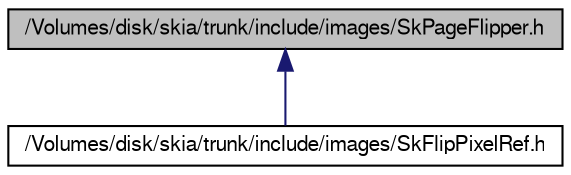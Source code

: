 digraph G
{
  edge [fontname="FreeSans",fontsize="10",labelfontname="FreeSans",labelfontsize="10"];
  node [fontname="FreeSans",fontsize="10",shape=record];
  Node1 [label="/Volumes/disk/skia/trunk/include/images/SkPageFlipper.h",height=0.2,width=0.4,color="black", fillcolor="grey75", style="filled" fontcolor="black"];
  Node1 -> Node2 [dir=back,color="midnightblue",fontsize="10",style="solid",fontname="FreeSans"];
  Node2 [label="/Volumes/disk/skia/trunk/include/images/SkFlipPixelRef.h",height=0.2,width=0.4,color="black", fillcolor="white", style="filled",URL="$_sk_flip_pixel_ref_8h.html"];
}

